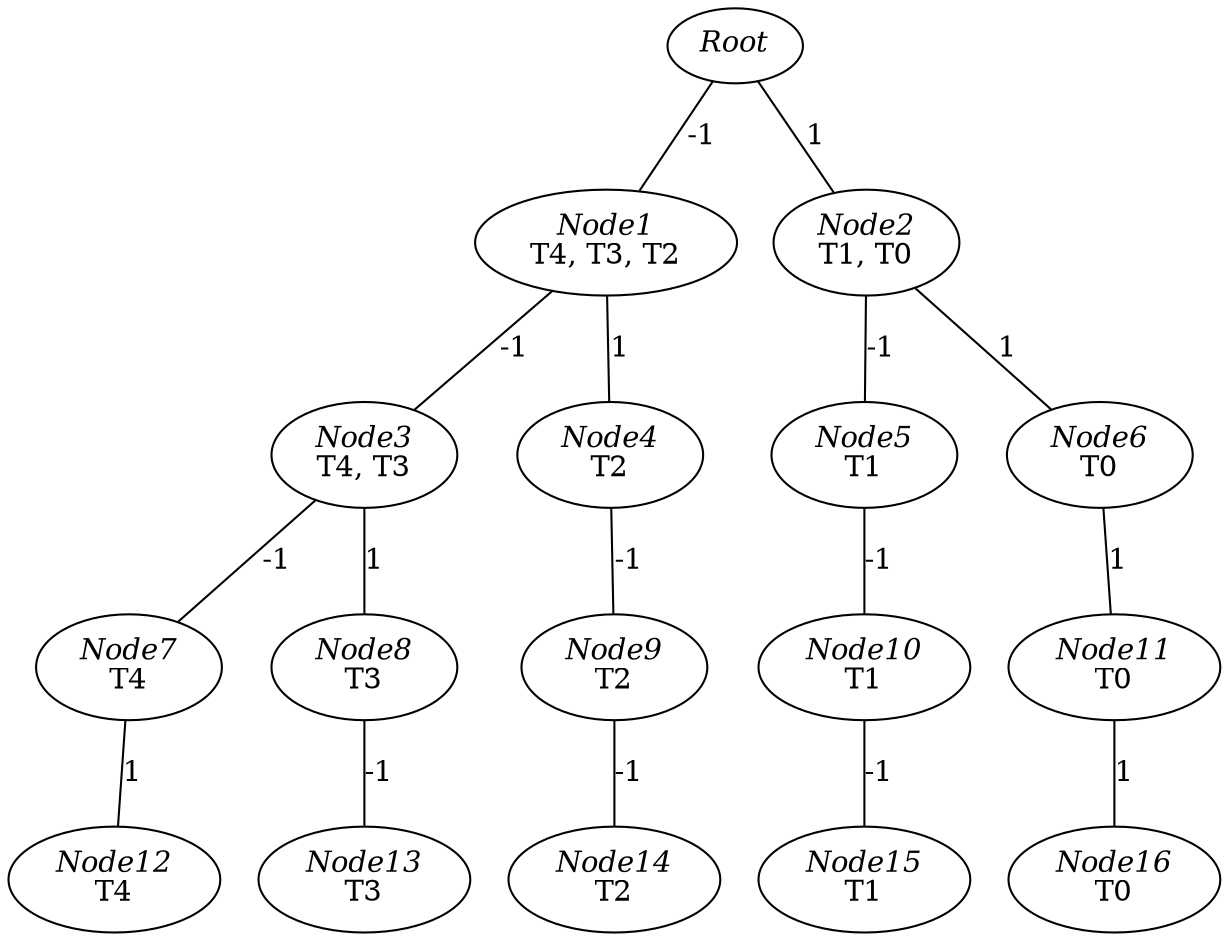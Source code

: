 digraph {
    Root[label=<<I>Root</I>>];
	N1[label=<<I>Node1</I><BR/>T4, T3, T2>];
	N2[label=<<I>Node2</I><BR/>T1, T0>];
	N3[label=<<I>Node3</I><BR/>T4, T3>];
	N4[label=<<I>Node4</I><BR/>T2>];
	N5[label=<<I>Node5</I><BR/>T1>];
	N6[label=<<I>Node6</I><BR/>T0>];
	N7[label=<<I>Node7</I><BR/>T4>];
	N8[label=<<I>Node8</I><BR/>T3>];
	N9[label=<<I>Node9</I><BR/>T2>];
	N10[label=<<I>Node10</I><BR/>T1>];
	N11[label=<<I>Node11</I><BR/>T0>];
	N12[label=<<I>Node12</I><BR/>T4>];
	N13[label=<<I>Node13</I><BR/>T3>];
	N14[label=<<I>Node14</I><BR/>T2>];
	N15[label=<<I>Node15</I><BR/>T1>];
	N16[label=<<I>Node16</I><BR/>T0>];

    subgraph Rel1 {
        edge [dir=none]
        Root -> N1 [ label="-1" ]
		Root -> N2 [ label="1" ]
		N1 -> N3 [ label="-1" ]
		N1 -> N4 [ label="1" ]
		N2 -> N5 [ label="-1" ]
		N2 -> N6 [ label="1" ]
		N3 -> N7 [ label="-1" ]
		N3 -> N8 [ label="1" ]
		N4 -> N9 [ label="-1" ]
		N5 -> N10 [ label="-1" ]
		N6 -> N11 [ label="1" ]
		N7 -> N12 [ label="1" ]
		N8 -> N13 [ label="-1" ]
		N9 -> N14 [ label="-1" ]
		N10 -> N15 [ label="-1" ]
		N11 -> N16 [ label="1" ]
    }

}
